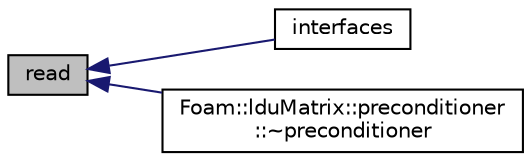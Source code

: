 digraph "read"
{
  bgcolor="transparent";
  edge [fontname="Helvetica",fontsize="10",labelfontname="Helvetica",labelfontsize="10"];
  node [fontname="Helvetica",fontsize="10",shape=record];
  rankdir="LR";
  Node427 [label="read",height=0.2,width=0.4,color="black", fillcolor="grey75", style="filled", fontcolor="black"];
  Node427 -> Node428 [dir="back",color="midnightblue",fontsize="10",style="solid",fontname="Helvetica"];
  Node428 [label="interfaces",height=0.2,width=0.4,color="black",URL="$a27933.html#a2ba99f918fda64bcee6b76ee1932a304"];
  Node427 -> Node429 [dir="back",color="midnightblue",fontsize="10",style="solid",fontname="Helvetica"];
  Node429 [label="Foam::lduMatrix::preconditioner\l::~preconditioner",height=0.2,width=0.4,color="black",URL="$a27941.html#a0b838a541b8ab8839ede94ac15798d15",tooltip="Destructor. "];
}
